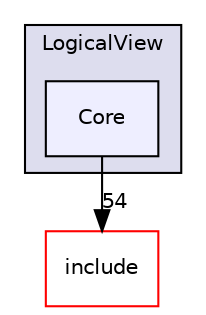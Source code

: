 digraph "lib/DebugInfo/LogicalView/Core" {
  bgcolor=transparent;
  compound=true
  node [ fontsize="10", fontname="Helvetica"];
  edge [ labelfontsize="10", labelfontname="Helvetica"];
  subgraph clusterdir_35726c853ff3be0c227effe88eaffdae {
    graph [ bgcolor="#ddddee", pencolor="black", label="LogicalView" fontname="Helvetica", fontsize="10", URL="dir_35726c853ff3be0c227effe88eaffdae.html"]
  dir_7dcc79f6b3198810fd9d53ec0de211b9 [shape=box, label="Core", style="filled", fillcolor="#eeeeff", pencolor="black", URL="dir_7dcc79f6b3198810fd9d53ec0de211b9.html"];
  }
  dir_d44c64559bbebec7f509842c48db8b23 [shape=box label="include" color="red" URL="dir_d44c64559bbebec7f509842c48db8b23.html"];
  dir_7dcc79f6b3198810fd9d53ec0de211b9->dir_d44c64559bbebec7f509842c48db8b23 [headlabel="54", labeldistance=1.5 headhref="dir_000322_000001.html"];
}
